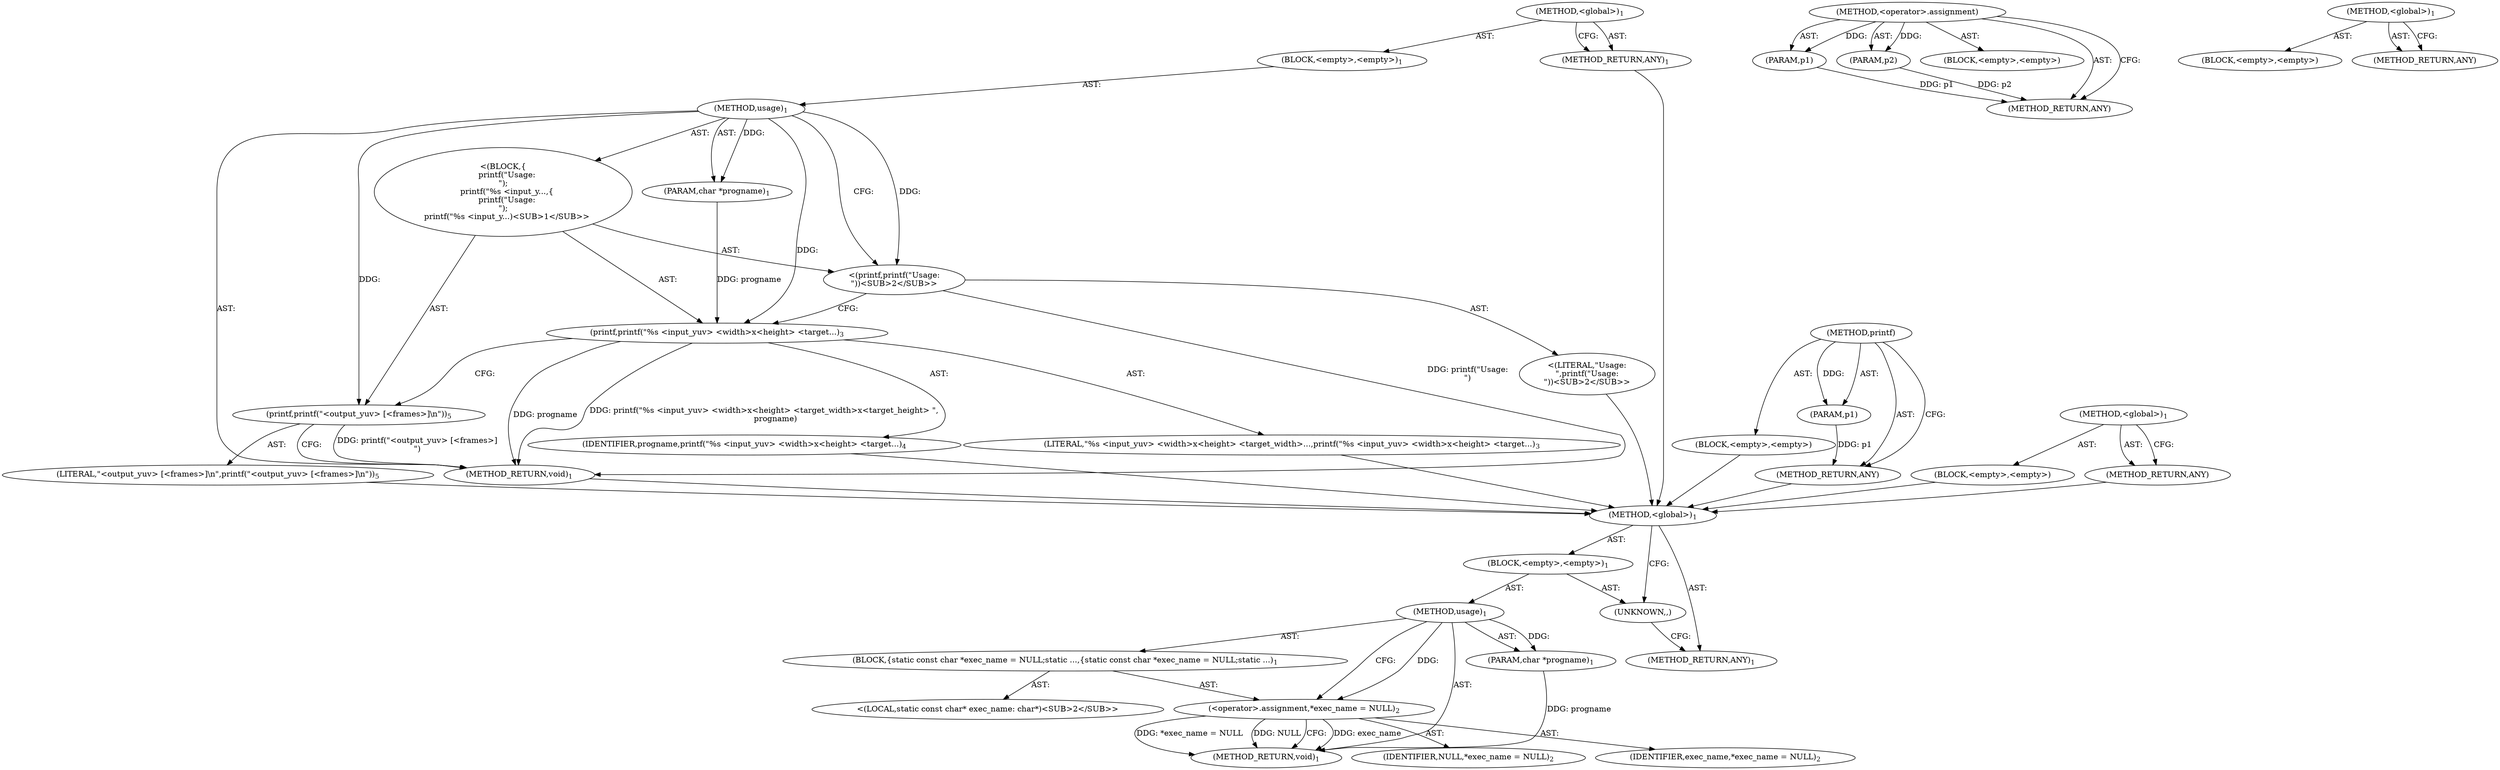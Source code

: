 digraph "&lt;global&gt;" {
vulnerable_6 [label=<(METHOD,&lt;global&gt;)<SUB>1</SUB>>];
vulnerable_7 [label=<(BLOCK,&lt;empty&gt;,&lt;empty&gt;)<SUB>1</SUB>>];
vulnerable_8 [label=<(METHOD,usage)<SUB>1</SUB>>];
vulnerable_9 [label=<(PARAM,char *progname)<SUB>1</SUB>>];
vulnerable_10 [label="<(BLOCK,{
   printf(&quot;Usage:\n&quot;);
   printf(&quot;%s &lt;input_y...,{
   printf(&quot;Usage:\n&quot;);
   printf(&quot;%s &lt;input_y...)<SUB>1</SUB>>"];
vulnerable_11 [label="<(printf,printf(&quot;Usage:\n&quot;))<SUB>2</SUB>>"];
vulnerable_12 [label="<(LITERAL,&quot;Usage:\n&quot;,printf(&quot;Usage:\n&quot;))<SUB>2</SUB>>"];
vulnerable_13 [label=<(printf,printf(&quot;%s &lt;input_yuv&gt; &lt;width&gt;x&lt;height&gt; &lt;target...)<SUB>3</SUB>>];
vulnerable_14 [label=<(LITERAL,&quot;%s &lt;input_yuv&gt; &lt;width&gt;x&lt;height&gt; &lt;target_width&gt;...,printf(&quot;%s &lt;input_yuv&gt; &lt;width&gt;x&lt;height&gt; &lt;target...)<SUB>3</SUB>>];
vulnerable_15 [label=<(IDENTIFIER,progname,printf(&quot;%s &lt;input_yuv&gt; &lt;width&gt;x&lt;height&gt; &lt;target...)<SUB>4</SUB>>];
vulnerable_16 [label=<(printf,printf(&quot;&lt;output_yuv&gt; [&lt;frames&gt;]\n&quot;))<SUB>5</SUB>>];
vulnerable_17 [label=<(LITERAL,&quot;&lt;output_yuv&gt; [&lt;frames&gt;]\n&quot;,printf(&quot;&lt;output_yuv&gt; [&lt;frames&gt;]\n&quot;))<SUB>5</SUB>>];
vulnerable_18 [label=<(METHOD_RETURN,void)<SUB>1</SUB>>];
vulnerable_20 [label=<(METHOD_RETURN,ANY)<SUB>1</SUB>>];
vulnerable_41 [label=<(METHOD,printf)>];
vulnerable_42 [label=<(PARAM,p1)>];
vulnerable_43 [label=<(BLOCK,&lt;empty&gt;,&lt;empty&gt;)>];
vulnerable_44 [label=<(METHOD_RETURN,ANY)>];
vulnerable_35 [label=<(METHOD,&lt;global&gt;)<SUB>1</SUB>>];
vulnerable_36 [label=<(BLOCK,&lt;empty&gt;,&lt;empty&gt;)>];
vulnerable_37 [label=<(METHOD_RETURN,ANY)>];
fixed_6 [label=<(METHOD,&lt;global&gt;)<SUB>1</SUB>>];
fixed_7 [label=<(BLOCK,&lt;empty&gt;,&lt;empty&gt;)<SUB>1</SUB>>];
fixed_8 [label=<(METHOD,usage)<SUB>1</SUB>>];
fixed_9 [label=<(PARAM,char *progname)<SUB>1</SUB>>];
fixed_10 [label=<(BLOCK,{
static const char *exec_name = NULL;

static ...,{
static const char *exec_name = NULL;

static ...)<SUB>1</SUB>>];
fixed_11 [label="<(LOCAL,static const char* exec_name: char*)<SUB>2</SUB>>"];
fixed_12 [label=<(&lt;operator&gt;.assignment,*exec_name = NULL)<SUB>2</SUB>>];
fixed_13 [label=<(IDENTIFIER,exec_name,*exec_name = NULL)<SUB>2</SUB>>];
fixed_14 [label=<(IDENTIFIER,NULL,*exec_name = NULL)<SUB>2</SUB>>];
fixed_15 [label=<(METHOD_RETURN,void)<SUB>1</SUB>>];
fixed_17 [label=<(UNKNOWN,,)>];
fixed_18 [label=<(METHOD_RETURN,ANY)<SUB>1</SUB>>];
fixed_33 [label=<(METHOD,&lt;operator&gt;.assignment)>];
fixed_34 [label=<(PARAM,p1)>];
fixed_35 [label=<(PARAM,p2)>];
fixed_36 [label=<(BLOCK,&lt;empty&gt;,&lt;empty&gt;)>];
fixed_37 [label=<(METHOD_RETURN,ANY)>];
fixed_27 [label=<(METHOD,&lt;global&gt;)<SUB>1</SUB>>];
fixed_28 [label=<(BLOCK,&lt;empty&gt;,&lt;empty&gt;)>];
fixed_29 [label=<(METHOD_RETURN,ANY)>];
vulnerable_6 -> vulnerable_7  [key=0, label="AST: "];
vulnerable_6 -> vulnerable_20  [key=0, label="AST: "];
vulnerable_6 -> vulnerable_20  [key=1, label="CFG: "];
vulnerable_7 -> vulnerable_8  [key=0, label="AST: "];
vulnerable_8 -> vulnerable_9  [key=0, label="AST: "];
vulnerable_8 -> vulnerable_9  [key=1, label="DDG: "];
vulnerable_8 -> vulnerable_10  [key=0, label="AST: "];
vulnerable_8 -> vulnerable_18  [key=0, label="AST: "];
vulnerable_8 -> vulnerable_11  [key=0, label="CFG: "];
vulnerable_8 -> vulnerable_11  [key=1, label="DDG: "];
vulnerable_8 -> vulnerable_13  [key=0, label="DDG: "];
vulnerable_8 -> vulnerable_16  [key=0, label="DDG: "];
vulnerable_9 -> vulnerable_13  [key=0, label="DDG: progname"];
vulnerable_10 -> vulnerable_11  [key=0, label="AST: "];
vulnerable_10 -> vulnerable_13  [key=0, label="AST: "];
vulnerable_10 -> vulnerable_16  [key=0, label="AST: "];
vulnerable_11 -> vulnerable_12  [key=0, label="AST: "];
vulnerable_11 -> vulnerable_13  [key=0, label="CFG: "];
vulnerable_11 -> vulnerable_18  [key=0, label="DDG: printf(&quot;Usage:\n&quot;)"];
vulnerable_12 -> fixed_6  [key=0];
vulnerable_13 -> vulnerable_14  [key=0, label="AST: "];
vulnerable_13 -> vulnerable_15  [key=0, label="AST: "];
vulnerable_13 -> vulnerable_16  [key=0, label="CFG: "];
vulnerable_13 -> vulnerable_18  [key=0, label="DDG: progname"];
vulnerable_13 -> vulnerable_18  [key=1, label="DDG: printf(&quot;%s &lt;input_yuv&gt; &lt;width&gt;x&lt;height&gt; &lt;target_width&gt;x&lt;target_height&gt; &quot;,
         progname)"];
vulnerable_14 -> fixed_6  [key=0];
vulnerable_15 -> fixed_6  [key=0];
vulnerable_16 -> vulnerable_17  [key=0, label="AST: "];
vulnerable_16 -> vulnerable_18  [key=0, label="CFG: "];
vulnerable_16 -> vulnerable_18  [key=1, label="DDG: printf(&quot;&lt;output_yuv&gt; [&lt;frames&gt;]\n&quot;)"];
vulnerable_17 -> fixed_6  [key=0];
vulnerable_18 -> fixed_6  [key=0];
vulnerable_20 -> fixed_6  [key=0];
vulnerable_41 -> vulnerable_42  [key=0, label="AST: "];
vulnerable_41 -> vulnerable_42  [key=1, label="DDG: "];
vulnerable_41 -> vulnerable_43  [key=0, label="AST: "];
vulnerable_41 -> vulnerable_44  [key=0, label="AST: "];
vulnerable_41 -> vulnerable_44  [key=1, label="CFG: "];
vulnerable_42 -> vulnerable_44  [key=0, label="DDG: p1"];
vulnerable_43 -> fixed_6  [key=0];
vulnerable_44 -> fixed_6  [key=0];
vulnerable_35 -> vulnerable_36  [key=0, label="AST: "];
vulnerable_35 -> vulnerable_37  [key=0, label="AST: "];
vulnerable_35 -> vulnerable_37  [key=1, label="CFG: "];
vulnerable_36 -> fixed_6  [key=0];
vulnerable_37 -> fixed_6  [key=0];
fixed_6 -> fixed_7  [key=0, label="AST: "];
fixed_6 -> fixed_18  [key=0, label="AST: "];
fixed_6 -> fixed_17  [key=0, label="CFG: "];
fixed_7 -> fixed_8  [key=0, label="AST: "];
fixed_7 -> fixed_17  [key=0, label="AST: "];
fixed_8 -> fixed_9  [key=0, label="AST: "];
fixed_8 -> fixed_9  [key=1, label="DDG: "];
fixed_8 -> fixed_10  [key=0, label="AST: "];
fixed_8 -> fixed_15  [key=0, label="AST: "];
fixed_8 -> fixed_12  [key=0, label="CFG: "];
fixed_8 -> fixed_12  [key=1, label="DDG: "];
fixed_9 -> fixed_15  [key=0, label="DDG: progname"];
fixed_10 -> fixed_11  [key=0, label="AST: "];
fixed_10 -> fixed_12  [key=0, label="AST: "];
fixed_12 -> fixed_13  [key=0, label="AST: "];
fixed_12 -> fixed_14  [key=0, label="AST: "];
fixed_12 -> fixed_15  [key=0, label="CFG: "];
fixed_12 -> fixed_15  [key=1, label="DDG: exec_name"];
fixed_12 -> fixed_15  [key=2, label="DDG: *exec_name = NULL"];
fixed_12 -> fixed_15  [key=3, label="DDG: NULL"];
fixed_17 -> fixed_18  [key=0, label="CFG: "];
fixed_33 -> fixed_34  [key=0, label="AST: "];
fixed_33 -> fixed_34  [key=1, label="DDG: "];
fixed_33 -> fixed_36  [key=0, label="AST: "];
fixed_33 -> fixed_35  [key=0, label="AST: "];
fixed_33 -> fixed_35  [key=1, label="DDG: "];
fixed_33 -> fixed_37  [key=0, label="AST: "];
fixed_33 -> fixed_37  [key=1, label="CFG: "];
fixed_34 -> fixed_37  [key=0, label="DDG: p1"];
fixed_35 -> fixed_37  [key=0, label="DDG: p2"];
fixed_27 -> fixed_28  [key=0, label="AST: "];
fixed_27 -> fixed_29  [key=0, label="AST: "];
fixed_27 -> fixed_29  [key=1, label="CFG: "];
}
